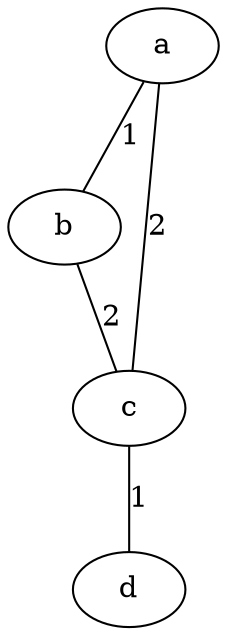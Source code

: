 /*
* @command = neato
*
*/
graph G {
	a -- b [len=1, label=1];
	b -- c [len=2, label=2];
	c -- a [len=2, label=2];
	c -- d [len=1, label=1]
}
